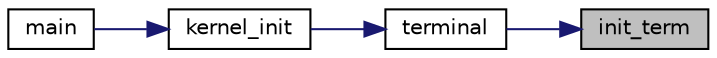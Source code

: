 digraph "init_term"
{
 // LATEX_PDF_SIZE
  edge [fontname="Helvetica",fontsize="10",labelfontname="Helvetica",labelfontsize="10"];
  node [fontname="Helvetica",fontsize="10",shape=record];
  rankdir="RL";
  Node1 [label="init_term",height=0.2,width=0.4,color="black", fillcolor="grey75", style="filled", fontcolor="black",tooltip="Initializes the terminal settings."];
  Node1 -> Node2 [dir="back",color="midnightblue",fontsize="10",style="solid",fontname="Helvetica"];
  Node2 [label="terminal",height=0.2,width=0.4,color="black", fillcolor="white", style="filled",URL="$k__terminal_8h.html#aadb0857d6d4bedf44cea1a4d10b01947",tooltip="Terminal process."];
  Node2 -> Node3 [dir="back",color="midnightblue",fontsize="10",style="solid",fontname="Helvetica"];
  Node3 [label="kernel_init",height=0.2,width=0.4,color="black", fillcolor="white", style="filled",URL="$k__handlers_8h.html#a3f19ffb1e6c83b6c0203fd69c0534437",tooltip="Initializes kernel data structures, drivers, and critical processes."];
  Node3 -> Node4 [dir="back",color="midnightblue",fontsize="10",style="solid",fontname="Helvetica"];
  Node4 [label="main",height=0.2,width=0.4,color="black", fillcolor="white", style="filled",URL="$main_8c.html#a840291bc02cba5474a4cb46a9b9566fe",tooltip="main.c"];
}

